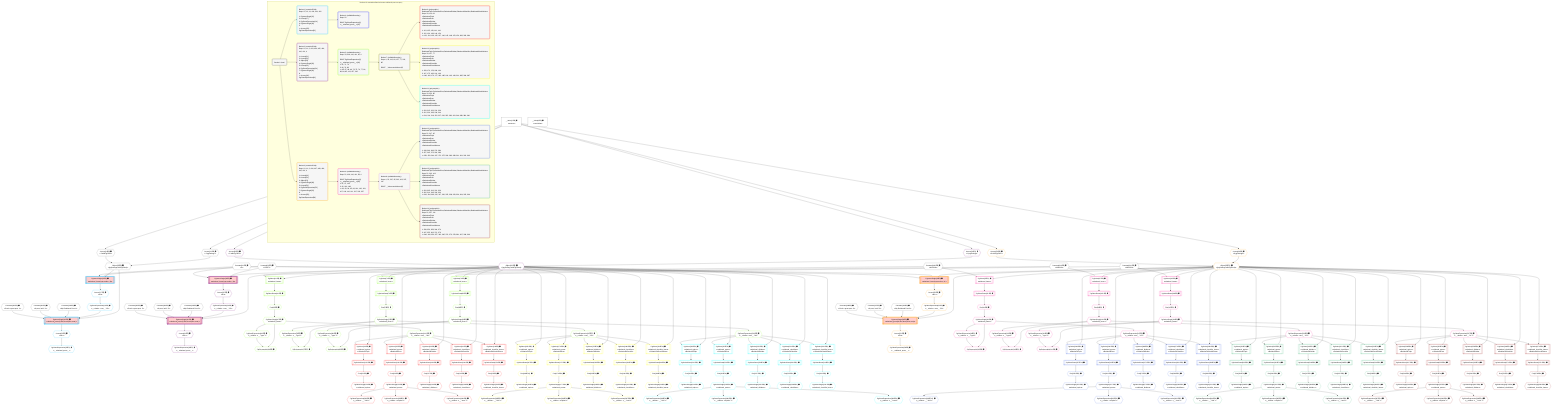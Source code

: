 %%{init: {'themeVariables': { 'fontSize': '12px'}}}%%
graph TD
    classDef path fill:#eee,stroke:#000,color:#000
    classDef plan fill:#fff,stroke-width:1px,color:#000
    classDef itemplan fill:#fff,stroke-width:2px,color:#000
    classDef unbatchedplan fill:#dff,stroke-width:1px,color:#000
    classDef sideeffectplan fill:#fcc,stroke-width:2px,color:#000
    classDef bucket fill:#f6f6f6,color:#000,stroke-width:2px,text-align:left

    subgraph "Buckets for mutations/basics/create-relational-post-no-query"
    Bucket0("Bucket 0 (root)"):::bucket
    Bucket1("Bucket 1 (mutationField)<br />Deps: 15, 10, 11, 400, 401, 402<br /><br />1: PgInsertSingle[12]<br />2: Access[17]<br />3: PgClassExpression[16]<br />4: PgInsertSingle[18]<br />5: <br />ᐳ: Access[23], PgClassExpression[22]"):::bucket
    Bucket2("Bucket 2 (mutationField)<br />Deps: 10, 11, 2, 403, 404, 405, 409, 410, 411, 4<br /><br />1: Access[31]<br />2: Access[32]<br />3: Object[33]<br />4: PgInsertSingle[30]<br />5: Access[35]<br />6: PgClassExpression[34]<br />7: PgInsertSingle[36]<br />8: <br />ᐳ: Access[41], PgClassExpression[40]"):::bucket
    Bucket3("Bucket 3 (mutationField)<br />Deps: 10, 11, 2, 406, 407, 408, 409, 410, 411, 4<br /><br />1: Access[49]<br />2: Access[50]<br />3: Object[51]<br />4: PgInsertSingle[48]<br />5: Access[53]<br />6: PgClassExpression[52]<br />7: PgInsertSingle[54]<br />8: <br />ᐳ: Access[59], PgClassExpression[58]"):::bucket
    Bucket4("Bucket 4 (nullableBoundary)<br />Deps: 22<br /><br />ROOT PgClassExpression{1}ᐸ__relational_posts__ᐳ[22]"):::bucket
    Bucket5("Bucket 5 (nullableBoundary)<br />Deps: 33, 409, 410, 411, 40, 4<br /><br />ROOT PgClassExpression{2}ᐸ__relational_posts__ᐳ[40]<br />1: 61, 71, 79<br />2: 66, 74, 82<br />ᐳ: 65, 67, 68, 69, 73, 75, 76, 77, 81, 83, 84, 85, 112, 157, 202"):::bucket
    Bucket6("Bucket 6 (nullableBoundary)<br />Deps: 51, 409, 410, 411, 58, 4<br /><br />ROOT PgClassExpression{3}ᐸ__relational_posts__ᐳ[58]<br />1: 87, 97, 105<br />2: 92, 100, 108<br />ᐳ: 91, 93, 94, 95, 99, 101, 102, 103, 107, 109, 110, 111, 247, 292, 337"):::bucket
    Bucket7("Bucket 7 (nullableBoundary)<br />Deps: 4, 33, 112, 69, 157, 77, 202, 85<br /><br />ROOT __ValueᐸrootValueᐳ[4]"):::bucket
    Bucket8("Bucket 8 (nullableBoundary)<br />Deps: 4, 51, 247, 95, 292, 103, 337, 111<br /><br />ROOT __ValueᐸrootValueᐳ[4]"):::bucket
    Bucket9("Bucket 9 (polymorphic)<br />RelationalTopic,RelationalPost,RelationalDivider,RelationalChecklist,RelationalChecklistItem<br />Deps: 33, 112, 69<br />ᐳRelationalTopic<br />ᐳRelationalPost<br />ᐳRelationalDivider<br />ᐳRelationalChecklist<br />ᐳRelationalChecklistItem<br /><br />1: 113, 125, 133, 141, 149<br />2: 122, 130, 138, 146, 154<br />ᐳ: 121, 124, 129, 132, 137, 140, 145, 148, 153, 156, 382, 383, 384"):::bucket
    Bucket10("Bucket 10 (polymorphic)<br />RelationalTopic,RelationalPost,RelationalDivider,RelationalChecklist,RelationalChecklistItem<br />Deps: 33, 157, 77<br />ᐳRelationalTopic<br />ᐳRelationalPost<br />ᐳRelationalDivider<br />ᐳRelationalChecklist<br />ᐳRelationalChecklistItem<br /><br />1: 158, 170, 178, 186, 194<br />2: 167, 175, 183, 191, 199<br />ᐳ: 166, 169, 174, 177, 182, 185, 190, 193, 198, 201, 385, 386, 387"):::bucket
    Bucket11("Bucket 11 (polymorphic)<br />RelationalTopic,RelationalPost,RelationalDivider,RelationalChecklist,RelationalChecklistItem<br />Deps: 33, 202, 85<br />ᐳRelationalTopic<br />ᐳRelationalPost<br />ᐳRelationalDivider<br />ᐳRelationalChecklist<br />ᐳRelationalChecklistItem<br /><br />1: 203, 215, 223, 231, 239<br />2: 212, 220, 228, 236, 244<br />ᐳ: 211, 214, 219, 222, 227, 230, 235, 238, 243, 246, 388, 389, 390"):::bucket
    Bucket12("Bucket 12 (polymorphic)<br />RelationalTopic,RelationalPost,RelationalDivider,RelationalChecklist,RelationalChecklistItem<br />Deps: 51, 247, 95<br />ᐳRelationalTopic<br />ᐳRelationalPost<br />ᐳRelationalDivider<br />ᐳRelationalChecklist<br />ᐳRelationalChecklistItem<br /><br />1: 248, 260, 268, 276, 284<br />2: 257, 265, 273, 281, 289<br />ᐳ: 256, 259, 264, 267, 272, 275, 280, 283, 288, 291, 391, 392, 393"):::bucket
    Bucket13("Bucket 13 (polymorphic)<br />RelationalTopic,RelationalPost,RelationalDivider,RelationalChecklist,RelationalChecklistItem<br />Deps: 51, 292, 103<br />ᐳRelationalTopic<br />ᐳRelationalPost<br />ᐳRelationalDivider<br />ᐳRelationalChecklist<br />ᐳRelationalChecklistItem<br /><br />1: 293, 305, 313, 321, 329<br />2: 302, 310, 318, 326, 334<br />ᐳ: 301, 304, 309, 312, 317, 320, 325, 328, 333, 336, 394, 395, 396"):::bucket
    Bucket14("Bucket 14 (polymorphic)<br />RelationalTopic,RelationalPost,RelationalDivider,RelationalChecklist,RelationalChecklistItem<br />Deps: 51, 337, 111<br />ᐳRelationalTopic<br />ᐳRelationalPost<br />ᐳRelationalDivider<br />ᐳRelationalChecklist<br />ᐳRelationalChecklistItem<br /><br />1: 338, 350, 358, 366, 374<br />2: 347, 355, 363, 371, 379<br />ᐳ: 346, 349, 354, 357, 362, 365, 370, 373, 378, 381, 397, 398, 399"):::bucket
    end
    Bucket0 --> Bucket1 & Bucket2 & Bucket3
    Bucket1 --> Bucket4
    Bucket2 --> Bucket5
    Bucket3 --> Bucket6
    Bucket5 --> Bucket7
    Bucket6 --> Bucket8
    Bucket7 --> Bucket9 & Bucket10 & Bucket11
    Bucket8 --> Bucket12 & Bucket13 & Bucket14

    %% plan dependencies
    Object15{{"Object[15∈0] ➊<br />ᐸ{pgSettings,withPgClient}ᐳ"}}:::plan
    Access13{{"Access[13∈0] ➊<br />ᐸ2.pgSettingsᐳ"}}:::plan
    Access14{{"Access[14∈0] ➊<br />ᐸ2.withPgClientᐳ"}}:::plan
    Access13 & Access14 --> Object15
    __Value2["__Value[2∈0] ➊<br />ᐸcontextᐳ"]:::plan
    __Value2 --> Access13
    __Value2 --> Access14
    __Value4["__Value[4∈0] ➊<br />ᐸrootValueᐳ"]:::plan
    Constant10{{"Constant[10∈0] ➊<br />ᐸ'POST'ᐳ"}}:::plan
    Constant11{{"Constant[11∈0] ➊<br />ᐸ2ᐳ"}}:::plan
    Constant400{{"Constant[400∈0] ➊<br />ᐸ'My Relational Post 1'ᐳ"}}:::plan
    Constant401{{"Constant[401∈0] ➊<br />ᐸ'A post, innit? 1'ᐳ"}}:::plan
    Constant402{{"Constant[402∈0] ➊<br />ᐸ'Such a great post. 1'ᐳ"}}:::plan
    Constant403{{"Constant[403∈0] ➊<br />ᐸ'My Relational Post 2'ᐳ"}}:::plan
    Constant404{{"Constant[404∈0] ➊<br />ᐸ'A post, innit? 2'ᐳ"}}:::plan
    Constant405{{"Constant[405∈0] ➊<br />ᐸ'Such a great post. 2'ᐳ"}}:::plan
    Constant406{{"Constant[406∈0] ➊<br />ᐸ'My Relational Post 3'ᐳ"}}:::plan
    Constant407{{"Constant[407∈0] ➊<br />ᐸ'A post, innit? 3'ᐳ"}}:::plan
    Constant408{{"Constant[408∈0] ➊<br />ᐸ'Such a great post. 3'ᐳ"}}:::plan
    Constant409{{"Constant[409∈0] ➊<br />ᐸ1000000ᐳ"}}:::plan
    Constant410{{"Constant[410∈0] ➊<br />ᐸ1000001ᐳ"}}:::plan
    Constant411{{"Constant[411∈0] ➊<br />ᐸ1000002ᐳ"}}:::plan
    PgInsertSingle18[["PgInsertSingle[18∈1] ➊<br />ᐸrelational_posts(id,title,description,note)ᐳ"]]:::sideeffectplan
    PgClassExpression16{{"PgClassExpression[16∈1] ➊<br />ᐸ__relation...ems__.”id”ᐳ"}}:::plan
    Object15 & PgClassExpression16 & Constant400 & Constant401 & Constant402 --> PgInsertSingle18
    PgInsertSingle12[["PgInsertSingle[12∈1] ➊<br />ᐸrelational_items(type,author_id)ᐳ"]]:::sideeffectplan
    Object15 & Constant10 & Constant11 --> PgInsertSingle12
    Access17{{"Access[17∈1] ➊<br />ᐸ12.tᐳ"}}:::plan
    Access17 --> PgClassExpression16
    PgInsertSingle12 --> Access17
    PgClassExpression22{{"PgClassExpression[22∈1] ➊<br />ᐸ__relational_posts__ᐳ"}}:::plan
    Access23{{"Access[23∈1] ➊<br />ᐸ18.tᐳ"}}:::plan
    Access23 --> PgClassExpression22
    PgInsertSingle18 --> Access23
    PgInsertSingle36[["PgInsertSingle[36∈2] ➊<br />ᐸrelational_posts(id,title,description,note)ᐳ"]]:::sideeffectplan
    Object33{{"Object[33∈2] ➊<br />ᐸ{pgSettings,withPgClient}ᐳ"}}:::plan
    PgClassExpression34{{"PgClassExpression[34∈2] ➊<br />ᐸ__relation...ems__.”id”ᐳ"}}:::plan
    Object33 & PgClassExpression34 & Constant403 & Constant404 & Constant405 --> PgInsertSingle36
    PgInsertSingle30[["PgInsertSingle[30∈2] ➊<br />ᐸrelational_items(type,author_id)ᐳ"]]:::sideeffectplan
    Object33 & Constant10 & Constant11 --> PgInsertSingle30
    Access31{{"Access[31∈2] ➊<br />ᐸ2.pgSettingsᐳ"}}:::plan
    Access32{{"Access[32∈2] ➊<br />ᐸ2.withPgClientᐳ"}}:::plan
    Access31 & Access32 --> Object33
    __Value2 --> Access31
    __Value2 --> Access32
    Access35{{"Access[35∈2] ➊<br />ᐸ30.tᐳ"}}:::plan
    Access35 --> PgClassExpression34
    PgInsertSingle30 --> Access35
    PgClassExpression40{{"PgClassExpression[40∈2] ➊<br />ᐸ__relational_posts__ᐳ"}}:::plan
    Access41{{"Access[41∈2] ➊<br />ᐸ36.tᐳ"}}:::plan
    Access41 --> PgClassExpression40
    PgInsertSingle36 --> Access41
    PgSelect61[["PgSelect[61∈5] ➊<br />ᐸrelational_itemsᐳ"]]:::plan
    Object33 & Constant409 --> PgSelect61
    PgPolymorphic69{{"PgPolymorphic[69∈5] ➊"}}:::plan
    PgSelectSingle67{{"PgSelectSingle[67∈5] ➊<br />ᐸrelational_itemsᐳ"}}:::plan
    PgClassExpression68{{"PgClassExpression[68∈5] ➊<br />ᐸ__relation...s__.”type”ᐳ"}}:::plan
    PgSelectSingle67 & PgClassExpression68 --> PgPolymorphic69
    PgSelect71[["PgSelect[71∈5] ➊<br />ᐸrelational_itemsᐳ"]]:::plan
    Object33 & Constant410 --> PgSelect71
    PgPolymorphic77{{"PgPolymorphic[77∈5] ➊"}}:::plan
    PgSelectSingle75{{"PgSelectSingle[75∈5] ➊<br />ᐸrelational_itemsᐳ"}}:::plan
    PgClassExpression76{{"PgClassExpression[76∈5] ➊<br />ᐸ__relation...s__.”type”ᐳ"}}:::plan
    PgSelectSingle75 & PgClassExpression76 --> PgPolymorphic77
    PgSelect79[["PgSelect[79∈5] ➊<br />ᐸrelational_itemsᐳ"]]:::plan
    Object33 & Constant411 --> PgSelect79
    PgPolymorphic85{{"PgPolymorphic[85∈5] ➊"}}:::plan
    PgSelectSingle83{{"PgSelectSingle[83∈5] ➊<br />ᐸrelational_itemsᐳ"}}:::plan
    PgClassExpression84{{"PgClassExpression[84∈5] ➊<br />ᐸ__relation...s__.”type”ᐳ"}}:::plan
    PgSelectSingle83 & PgClassExpression84 --> PgPolymorphic85
    First65{{"First[65∈5] ➊"}}:::plan
    PgSelectRows66[["PgSelectRows[66∈5] ➊"]]:::plan
    PgSelectRows66 --> First65
    PgSelect61 --> PgSelectRows66
    First65 --> PgSelectSingle67
    PgSelectSingle67 --> PgClassExpression68
    First73{{"First[73∈5] ➊"}}:::plan
    PgSelectRows74[["PgSelectRows[74∈5] ➊"]]:::plan
    PgSelectRows74 --> First73
    PgSelect71 --> PgSelectRows74
    First73 --> PgSelectSingle75
    PgSelectSingle75 --> PgClassExpression76
    First81{{"First[81∈5] ➊"}}:::plan
    PgSelectRows82[["PgSelectRows[82∈5] ➊"]]:::plan
    PgSelectRows82 --> First81
    PgSelect79 --> PgSelectRows82
    First81 --> PgSelectSingle83
    PgSelectSingle83 --> PgClassExpression84
    PgClassExpression112{{"PgClassExpression[112∈5] ➊<br />ᐸ__relation...ems__.”id”ᐳ"}}:::plan
    PgSelectSingle67 --> PgClassExpression112
    PgClassExpression157{{"PgClassExpression[157∈5] ➊<br />ᐸ__relation...ems__.”id”ᐳ"}}:::plan
    PgSelectSingle75 --> PgClassExpression157
    PgClassExpression202{{"PgClassExpression[202∈5] ➊<br />ᐸ__relation...ems__.”id”ᐳ"}}:::plan
    PgSelectSingle83 --> PgClassExpression202
    PgSelect113[["PgSelect[113∈9] ➊<br />ᐸrelational_topicsᐳ<br />ᐳRelationalTopic"]]:::plan
    Object33 & PgClassExpression112 --> PgSelect113
    PgSelect125[["PgSelect[125∈9] ➊<br />ᐸrelational_postsᐳ<br />ᐳRelationalPost"]]:::plan
    Object33 & PgClassExpression112 --> PgSelect125
    PgSelect133[["PgSelect[133∈9] ➊<br />ᐸrelational_dividersᐳ<br />ᐳRelationalDivider"]]:::plan
    Object33 & PgClassExpression112 --> PgSelect133
    PgSelect141[["PgSelect[141∈9] ➊<br />ᐸrelational_checklistsᐳ<br />ᐳRelationalChecklist"]]:::plan
    Object33 & PgClassExpression112 --> PgSelect141
    PgSelect149[["PgSelect[149∈9] ➊<br />ᐸrelational_checklist_itemsᐳ<br />ᐳRelationalChecklistItem"]]:::plan
    Object33 & PgClassExpression112 --> PgSelect149
    First121{{"First[121∈9] ➊^"}}:::plan
    PgSelectRows122[["PgSelectRows[122∈9] ➊^"]]:::plan
    PgSelectRows122 --> First121
    PgSelect113 --> PgSelectRows122
    PgSelectSingle124{{"PgSelectSingle[124∈9] ➊^<br />ᐸrelational_topicsᐳ"}}:::plan
    First121 --> PgSelectSingle124
    First129{{"First[129∈9] ➊^"}}:::plan
    PgSelectRows130[["PgSelectRows[130∈9] ➊^"]]:::plan
    PgSelectRows130 --> First129
    PgSelect125 --> PgSelectRows130
    PgSelectSingle132{{"PgSelectSingle[132∈9] ➊^<br />ᐸrelational_postsᐳ"}}:::plan
    First129 --> PgSelectSingle132
    First137{{"First[137∈9] ➊^"}}:::plan
    PgSelectRows138[["PgSelectRows[138∈9] ➊^"]]:::plan
    PgSelectRows138 --> First137
    PgSelect133 --> PgSelectRows138
    PgSelectSingle140{{"PgSelectSingle[140∈9] ➊^<br />ᐸrelational_dividersᐳ"}}:::plan
    First137 --> PgSelectSingle140
    First145{{"First[145∈9] ➊^"}}:::plan
    PgSelectRows146[["PgSelectRows[146∈9] ➊^"]]:::plan
    PgSelectRows146 --> First145
    PgSelect141 --> PgSelectRows146
    PgSelectSingle148{{"PgSelectSingle[148∈9] ➊^<br />ᐸrelational_checklistsᐳ"}}:::plan
    First145 --> PgSelectSingle148
    First153{{"First[153∈9] ➊^"}}:::plan
    PgSelectRows154[["PgSelectRows[154∈9] ➊^"]]:::plan
    PgSelectRows154 --> First153
    PgSelect149 --> PgSelectRows154
    PgSelectSingle156{{"PgSelectSingle[156∈9] ➊^<br />ᐸrelational_checklist_itemsᐳ"}}:::plan
    First153 --> PgSelectSingle156
    PgClassExpression382{{"PgClassExpression[382∈9] ➊^<br />ᐸ__relation...__.”title”ᐳ"}}:::plan
    PgSelectSingle132 --> PgClassExpression382
    PgClassExpression383{{"PgClassExpression[383∈9] ➊^<br />ᐸ__relation...scription”ᐳ"}}:::plan
    PgSelectSingle132 --> PgClassExpression383
    PgClassExpression384{{"PgClassExpression[384∈9] ➊^<br />ᐸ__relation...s__.”note”ᐳ"}}:::plan
    PgSelectSingle132 --> PgClassExpression384
    PgSelect158[["PgSelect[158∈10] ➊<br />ᐸrelational_topicsᐳ<br />ᐳRelationalTopic"]]:::plan
    Object33 & PgClassExpression157 --> PgSelect158
    PgSelect170[["PgSelect[170∈10] ➊<br />ᐸrelational_postsᐳ<br />ᐳRelationalPost"]]:::plan
    Object33 & PgClassExpression157 --> PgSelect170
    PgSelect178[["PgSelect[178∈10] ➊<br />ᐸrelational_dividersᐳ<br />ᐳRelationalDivider"]]:::plan
    Object33 & PgClassExpression157 --> PgSelect178
    PgSelect186[["PgSelect[186∈10] ➊<br />ᐸrelational_checklistsᐳ<br />ᐳRelationalChecklist"]]:::plan
    Object33 & PgClassExpression157 --> PgSelect186
    PgSelect194[["PgSelect[194∈10] ➊<br />ᐸrelational_checklist_itemsᐳ<br />ᐳRelationalChecklistItem"]]:::plan
    Object33 & PgClassExpression157 --> PgSelect194
    First166{{"First[166∈10] ➊^"}}:::plan
    PgSelectRows167[["PgSelectRows[167∈10] ➊^"]]:::plan
    PgSelectRows167 --> First166
    PgSelect158 --> PgSelectRows167
    PgSelectSingle169{{"PgSelectSingle[169∈10] ➊^<br />ᐸrelational_topicsᐳ"}}:::plan
    First166 --> PgSelectSingle169
    First174{{"First[174∈10] ➊^"}}:::plan
    PgSelectRows175[["PgSelectRows[175∈10] ➊^"]]:::plan
    PgSelectRows175 --> First174
    PgSelect170 --> PgSelectRows175
    PgSelectSingle177{{"PgSelectSingle[177∈10] ➊^<br />ᐸrelational_postsᐳ"}}:::plan
    First174 --> PgSelectSingle177
    First182{{"First[182∈10] ➊^"}}:::plan
    PgSelectRows183[["PgSelectRows[183∈10] ➊^"]]:::plan
    PgSelectRows183 --> First182
    PgSelect178 --> PgSelectRows183
    PgSelectSingle185{{"PgSelectSingle[185∈10] ➊^<br />ᐸrelational_dividersᐳ"}}:::plan
    First182 --> PgSelectSingle185
    First190{{"First[190∈10] ➊^"}}:::plan
    PgSelectRows191[["PgSelectRows[191∈10] ➊^"]]:::plan
    PgSelectRows191 --> First190
    PgSelect186 --> PgSelectRows191
    PgSelectSingle193{{"PgSelectSingle[193∈10] ➊^<br />ᐸrelational_checklistsᐳ"}}:::plan
    First190 --> PgSelectSingle193
    First198{{"First[198∈10] ➊^"}}:::plan
    PgSelectRows199[["PgSelectRows[199∈10] ➊^"]]:::plan
    PgSelectRows199 --> First198
    PgSelect194 --> PgSelectRows199
    PgSelectSingle201{{"PgSelectSingle[201∈10] ➊^<br />ᐸrelational_checklist_itemsᐳ"}}:::plan
    First198 --> PgSelectSingle201
    PgClassExpression385{{"PgClassExpression[385∈10] ➊^<br />ᐸ__relation...__.”title”ᐳ"}}:::plan
    PgSelectSingle177 --> PgClassExpression385
    PgClassExpression386{{"PgClassExpression[386∈10] ➊^<br />ᐸ__relation...scription”ᐳ"}}:::plan
    PgSelectSingle177 --> PgClassExpression386
    PgClassExpression387{{"PgClassExpression[387∈10] ➊^<br />ᐸ__relation...s__.”note”ᐳ"}}:::plan
    PgSelectSingle177 --> PgClassExpression387
    PgSelect203[["PgSelect[203∈11] ➊<br />ᐸrelational_topicsᐳ<br />ᐳRelationalTopic"]]:::plan
    Object33 & PgClassExpression202 --> PgSelect203
    PgSelect215[["PgSelect[215∈11] ➊<br />ᐸrelational_postsᐳ<br />ᐳRelationalPost"]]:::plan
    Object33 & PgClassExpression202 --> PgSelect215
    PgSelect223[["PgSelect[223∈11] ➊<br />ᐸrelational_dividersᐳ<br />ᐳRelationalDivider"]]:::plan
    Object33 & PgClassExpression202 --> PgSelect223
    PgSelect231[["PgSelect[231∈11] ➊<br />ᐸrelational_checklistsᐳ<br />ᐳRelationalChecklist"]]:::plan
    Object33 & PgClassExpression202 --> PgSelect231
    PgSelect239[["PgSelect[239∈11] ➊<br />ᐸrelational_checklist_itemsᐳ<br />ᐳRelationalChecklistItem"]]:::plan
    Object33 & PgClassExpression202 --> PgSelect239
    First211{{"First[211∈11] ➊^"}}:::plan
    PgSelectRows212[["PgSelectRows[212∈11] ➊^"]]:::plan
    PgSelectRows212 --> First211
    PgSelect203 --> PgSelectRows212
    PgSelectSingle214{{"PgSelectSingle[214∈11] ➊^<br />ᐸrelational_topicsᐳ"}}:::plan
    First211 --> PgSelectSingle214
    First219{{"First[219∈11] ➊^"}}:::plan
    PgSelectRows220[["PgSelectRows[220∈11] ➊^"]]:::plan
    PgSelectRows220 --> First219
    PgSelect215 --> PgSelectRows220
    PgSelectSingle222{{"PgSelectSingle[222∈11] ➊^<br />ᐸrelational_postsᐳ"}}:::plan
    First219 --> PgSelectSingle222
    First227{{"First[227∈11] ➊^"}}:::plan
    PgSelectRows228[["PgSelectRows[228∈11] ➊^"]]:::plan
    PgSelectRows228 --> First227
    PgSelect223 --> PgSelectRows228
    PgSelectSingle230{{"PgSelectSingle[230∈11] ➊^<br />ᐸrelational_dividersᐳ"}}:::plan
    First227 --> PgSelectSingle230
    First235{{"First[235∈11] ➊^"}}:::plan
    PgSelectRows236[["PgSelectRows[236∈11] ➊^"]]:::plan
    PgSelectRows236 --> First235
    PgSelect231 --> PgSelectRows236
    PgSelectSingle238{{"PgSelectSingle[238∈11] ➊^<br />ᐸrelational_checklistsᐳ"}}:::plan
    First235 --> PgSelectSingle238
    First243{{"First[243∈11] ➊^"}}:::plan
    PgSelectRows244[["PgSelectRows[244∈11] ➊^"]]:::plan
    PgSelectRows244 --> First243
    PgSelect239 --> PgSelectRows244
    PgSelectSingle246{{"PgSelectSingle[246∈11] ➊^<br />ᐸrelational_checklist_itemsᐳ"}}:::plan
    First243 --> PgSelectSingle246
    PgClassExpression388{{"PgClassExpression[388∈11] ➊^<br />ᐸ__relation...__.”title”ᐳ"}}:::plan
    PgSelectSingle222 --> PgClassExpression388
    PgClassExpression389{{"PgClassExpression[389∈11] ➊^<br />ᐸ__relation...scription”ᐳ"}}:::plan
    PgSelectSingle222 --> PgClassExpression389
    PgClassExpression390{{"PgClassExpression[390∈11] ➊^<br />ᐸ__relation...s__.”note”ᐳ"}}:::plan
    PgSelectSingle222 --> PgClassExpression390
    PgInsertSingle54[["PgInsertSingle[54∈3] ➊<br />ᐸrelational_posts(id,title,description,note)ᐳ"]]:::sideeffectplan
    Object51{{"Object[51∈3] ➊<br />ᐸ{pgSettings,withPgClient}ᐳ"}}:::plan
    PgClassExpression52{{"PgClassExpression[52∈3] ➊<br />ᐸ__relation...ems__.”id”ᐳ"}}:::plan
    Object51 & PgClassExpression52 & Constant406 & Constant407 & Constant408 --> PgInsertSingle54
    PgInsertSingle48[["PgInsertSingle[48∈3] ➊<br />ᐸrelational_items(type,author_id)ᐳ"]]:::sideeffectplan
    Object51 & Constant10 & Constant11 --> PgInsertSingle48
    Access49{{"Access[49∈3] ➊<br />ᐸ2.pgSettingsᐳ"}}:::plan
    Access50{{"Access[50∈3] ➊<br />ᐸ2.withPgClientᐳ"}}:::plan
    Access49 & Access50 --> Object51
    __Value2 --> Access49
    __Value2 --> Access50
    Access53{{"Access[53∈3] ➊<br />ᐸ48.tᐳ"}}:::plan
    Access53 --> PgClassExpression52
    PgInsertSingle48 --> Access53
    PgClassExpression58{{"PgClassExpression[58∈3] ➊<br />ᐸ__relational_posts__ᐳ"}}:::plan
    Access59{{"Access[59∈3] ➊<br />ᐸ54.tᐳ"}}:::plan
    Access59 --> PgClassExpression58
    PgInsertSingle54 --> Access59
    PgSelect87[["PgSelect[87∈6] ➊<br />ᐸrelational_itemsᐳ"]]:::plan
    Object51 & Constant409 --> PgSelect87
    PgPolymorphic95{{"PgPolymorphic[95∈6] ➊"}}:::plan
    PgSelectSingle93{{"PgSelectSingle[93∈6] ➊<br />ᐸrelational_itemsᐳ"}}:::plan
    PgClassExpression94{{"PgClassExpression[94∈6] ➊<br />ᐸ__relation...s__.”type”ᐳ"}}:::plan
    PgSelectSingle93 & PgClassExpression94 --> PgPolymorphic95
    PgSelect97[["PgSelect[97∈6] ➊<br />ᐸrelational_itemsᐳ"]]:::plan
    Object51 & Constant410 --> PgSelect97
    PgPolymorphic103{{"PgPolymorphic[103∈6] ➊"}}:::plan
    PgSelectSingle101{{"PgSelectSingle[101∈6] ➊<br />ᐸrelational_itemsᐳ"}}:::plan
    PgClassExpression102{{"PgClassExpression[102∈6] ➊<br />ᐸ__relation...s__.”type”ᐳ"}}:::plan
    PgSelectSingle101 & PgClassExpression102 --> PgPolymorphic103
    PgSelect105[["PgSelect[105∈6] ➊<br />ᐸrelational_itemsᐳ"]]:::plan
    Object51 & Constant411 --> PgSelect105
    PgPolymorphic111{{"PgPolymorphic[111∈6] ➊"}}:::plan
    PgSelectSingle109{{"PgSelectSingle[109∈6] ➊<br />ᐸrelational_itemsᐳ"}}:::plan
    PgClassExpression110{{"PgClassExpression[110∈6] ➊<br />ᐸ__relation...s__.”type”ᐳ"}}:::plan
    PgSelectSingle109 & PgClassExpression110 --> PgPolymorphic111
    First91{{"First[91∈6] ➊"}}:::plan
    PgSelectRows92[["PgSelectRows[92∈6] ➊"]]:::plan
    PgSelectRows92 --> First91
    PgSelect87 --> PgSelectRows92
    First91 --> PgSelectSingle93
    PgSelectSingle93 --> PgClassExpression94
    First99{{"First[99∈6] ➊"}}:::plan
    PgSelectRows100[["PgSelectRows[100∈6] ➊"]]:::plan
    PgSelectRows100 --> First99
    PgSelect97 --> PgSelectRows100
    First99 --> PgSelectSingle101
    PgSelectSingle101 --> PgClassExpression102
    First107{{"First[107∈6] ➊"}}:::plan
    PgSelectRows108[["PgSelectRows[108∈6] ➊"]]:::plan
    PgSelectRows108 --> First107
    PgSelect105 --> PgSelectRows108
    First107 --> PgSelectSingle109
    PgSelectSingle109 --> PgClassExpression110
    PgClassExpression247{{"PgClassExpression[247∈6] ➊<br />ᐸ__relation...ems__.”id”ᐳ"}}:::plan
    PgSelectSingle93 --> PgClassExpression247
    PgClassExpression292{{"PgClassExpression[292∈6] ➊<br />ᐸ__relation...ems__.”id”ᐳ"}}:::plan
    PgSelectSingle101 --> PgClassExpression292
    PgClassExpression337{{"PgClassExpression[337∈6] ➊<br />ᐸ__relation...ems__.”id”ᐳ"}}:::plan
    PgSelectSingle109 --> PgClassExpression337
    PgSelect248[["PgSelect[248∈12] ➊<br />ᐸrelational_topicsᐳ<br />ᐳRelationalTopic"]]:::plan
    Object51 & PgClassExpression247 --> PgSelect248
    PgSelect260[["PgSelect[260∈12] ➊<br />ᐸrelational_postsᐳ<br />ᐳRelationalPost"]]:::plan
    Object51 & PgClassExpression247 --> PgSelect260
    PgSelect268[["PgSelect[268∈12] ➊<br />ᐸrelational_dividersᐳ<br />ᐳRelationalDivider"]]:::plan
    Object51 & PgClassExpression247 --> PgSelect268
    PgSelect276[["PgSelect[276∈12] ➊<br />ᐸrelational_checklistsᐳ<br />ᐳRelationalChecklist"]]:::plan
    Object51 & PgClassExpression247 --> PgSelect276
    PgSelect284[["PgSelect[284∈12] ➊<br />ᐸrelational_checklist_itemsᐳ<br />ᐳRelationalChecklistItem"]]:::plan
    Object51 & PgClassExpression247 --> PgSelect284
    First256{{"First[256∈12] ➊^"}}:::plan
    PgSelectRows257[["PgSelectRows[257∈12] ➊^"]]:::plan
    PgSelectRows257 --> First256
    PgSelect248 --> PgSelectRows257
    PgSelectSingle259{{"PgSelectSingle[259∈12] ➊^<br />ᐸrelational_topicsᐳ"}}:::plan
    First256 --> PgSelectSingle259
    First264{{"First[264∈12] ➊^"}}:::plan
    PgSelectRows265[["PgSelectRows[265∈12] ➊^"]]:::plan
    PgSelectRows265 --> First264
    PgSelect260 --> PgSelectRows265
    PgSelectSingle267{{"PgSelectSingle[267∈12] ➊^<br />ᐸrelational_postsᐳ"}}:::plan
    First264 --> PgSelectSingle267
    First272{{"First[272∈12] ➊^"}}:::plan
    PgSelectRows273[["PgSelectRows[273∈12] ➊^"]]:::plan
    PgSelectRows273 --> First272
    PgSelect268 --> PgSelectRows273
    PgSelectSingle275{{"PgSelectSingle[275∈12] ➊^<br />ᐸrelational_dividersᐳ"}}:::plan
    First272 --> PgSelectSingle275
    First280{{"First[280∈12] ➊^"}}:::plan
    PgSelectRows281[["PgSelectRows[281∈12] ➊^"]]:::plan
    PgSelectRows281 --> First280
    PgSelect276 --> PgSelectRows281
    PgSelectSingle283{{"PgSelectSingle[283∈12] ➊^<br />ᐸrelational_checklistsᐳ"}}:::plan
    First280 --> PgSelectSingle283
    First288{{"First[288∈12] ➊^"}}:::plan
    PgSelectRows289[["PgSelectRows[289∈12] ➊^"]]:::plan
    PgSelectRows289 --> First288
    PgSelect284 --> PgSelectRows289
    PgSelectSingle291{{"PgSelectSingle[291∈12] ➊^<br />ᐸrelational_checklist_itemsᐳ"}}:::plan
    First288 --> PgSelectSingle291
    PgClassExpression391{{"PgClassExpression[391∈12] ➊^<br />ᐸ__relation...__.”title”ᐳ"}}:::plan
    PgSelectSingle267 --> PgClassExpression391
    PgClassExpression392{{"PgClassExpression[392∈12] ➊^<br />ᐸ__relation...scription”ᐳ"}}:::plan
    PgSelectSingle267 --> PgClassExpression392
    PgClassExpression393{{"PgClassExpression[393∈12] ➊^<br />ᐸ__relation...s__.”note”ᐳ"}}:::plan
    PgSelectSingle267 --> PgClassExpression393
    PgSelect293[["PgSelect[293∈13] ➊<br />ᐸrelational_topicsᐳ<br />ᐳRelationalTopic"]]:::plan
    Object51 & PgClassExpression292 --> PgSelect293
    PgSelect305[["PgSelect[305∈13] ➊<br />ᐸrelational_postsᐳ<br />ᐳRelationalPost"]]:::plan
    Object51 & PgClassExpression292 --> PgSelect305
    PgSelect313[["PgSelect[313∈13] ➊<br />ᐸrelational_dividersᐳ<br />ᐳRelationalDivider"]]:::plan
    Object51 & PgClassExpression292 --> PgSelect313
    PgSelect321[["PgSelect[321∈13] ➊<br />ᐸrelational_checklistsᐳ<br />ᐳRelationalChecklist"]]:::plan
    Object51 & PgClassExpression292 --> PgSelect321
    PgSelect329[["PgSelect[329∈13] ➊<br />ᐸrelational_checklist_itemsᐳ<br />ᐳRelationalChecklistItem"]]:::plan
    Object51 & PgClassExpression292 --> PgSelect329
    First301{{"First[301∈13] ➊^"}}:::plan
    PgSelectRows302[["PgSelectRows[302∈13] ➊^"]]:::plan
    PgSelectRows302 --> First301
    PgSelect293 --> PgSelectRows302
    PgSelectSingle304{{"PgSelectSingle[304∈13] ➊^<br />ᐸrelational_topicsᐳ"}}:::plan
    First301 --> PgSelectSingle304
    First309{{"First[309∈13] ➊^"}}:::plan
    PgSelectRows310[["PgSelectRows[310∈13] ➊^"]]:::plan
    PgSelectRows310 --> First309
    PgSelect305 --> PgSelectRows310
    PgSelectSingle312{{"PgSelectSingle[312∈13] ➊^<br />ᐸrelational_postsᐳ"}}:::plan
    First309 --> PgSelectSingle312
    First317{{"First[317∈13] ➊^"}}:::plan
    PgSelectRows318[["PgSelectRows[318∈13] ➊^"]]:::plan
    PgSelectRows318 --> First317
    PgSelect313 --> PgSelectRows318
    PgSelectSingle320{{"PgSelectSingle[320∈13] ➊^<br />ᐸrelational_dividersᐳ"}}:::plan
    First317 --> PgSelectSingle320
    First325{{"First[325∈13] ➊^"}}:::plan
    PgSelectRows326[["PgSelectRows[326∈13] ➊^"]]:::plan
    PgSelectRows326 --> First325
    PgSelect321 --> PgSelectRows326
    PgSelectSingle328{{"PgSelectSingle[328∈13] ➊^<br />ᐸrelational_checklistsᐳ"}}:::plan
    First325 --> PgSelectSingle328
    First333{{"First[333∈13] ➊^"}}:::plan
    PgSelectRows334[["PgSelectRows[334∈13] ➊^"]]:::plan
    PgSelectRows334 --> First333
    PgSelect329 --> PgSelectRows334
    PgSelectSingle336{{"PgSelectSingle[336∈13] ➊^<br />ᐸrelational_checklist_itemsᐳ"}}:::plan
    First333 --> PgSelectSingle336
    PgClassExpression394{{"PgClassExpression[394∈13] ➊^<br />ᐸ__relation...__.”title”ᐳ"}}:::plan
    PgSelectSingle312 --> PgClassExpression394
    PgClassExpression395{{"PgClassExpression[395∈13] ➊^<br />ᐸ__relation...scription”ᐳ"}}:::plan
    PgSelectSingle312 --> PgClassExpression395
    PgClassExpression396{{"PgClassExpression[396∈13] ➊^<br />ᐸ__relation...s__.”note”ᐳ"}}:::plan
    PgSelectSingle312 --> PgClassExpression396
    PgSelect338[["PgSelect[338∈14] ➊<br />ᐸrelational_topicsᐳ<br />ᐳRelationalTopic"]]:::plan
    Object51 & PgClassExpression337 --> PgSelect338
    PgSelect350[["PgSelect[350∈14] ➊<br />ᐸrelational_postsᐳ<br />ᐳRelationalPost"]]:::plan
    Object51 & PgClassExpression337 --> PgSelect350
    PgSelect358[["PgSelect[358∈14] ➊<br />ᐸrelational_dividersᐳ<br />ᐳRelationalDivider"]]:::plan
    Object51 & PgClassExpression337 --> PgSelect358
    PgSelect366[["PgSelect[366∈14] ➊<br />ᐸrelational_checklistsᐳ<br />ᐳRelationalChecklist"]]:::plan
    Object51 & PgClassExpression337 --> PgSelect366
    PgSelect374[["PgSelect[374∈14] ➊<br />ᐸrelational_checklist_itemsᐳ<br />ᐳRelationalChecklistItem"]]:::plan
    Object51 & PgClassExpression337 --> PgSelect374
    First346{{"First[346∈14] ➊^"}}:::plan
    PgSelectRows347[["PgSelectRows[347∈14] ➊^"]]:::plan
    PgSelectRows347 --> First346
    PgSelect338 --> PgSelectRows347
    PgSelectSingle349{{"PgSelectSingle[349∈14] ➊^<br />ᐸrelational_topicsᐳ"}}:::plan
    First346 --> PgSelectSingle349
    First354{{"First[354∈14] ➊^"}}:::plan
    PgSelectRows355[["PgSelectRows[355∈14] ➊^"]]:::plan
    PgSelectRows355 --> First354
    PgSelect350 --> PgSelectRows355
    PgSelectSingle357{{"PgSelectSingle[357∈14] ➊^<br />ᐸrelational_postsᐳ"}}:::plan
    First354 --> PgSelectSingle357
    First362{{"First[362∈14] ➊^"}}:::plan
    PgSelectRows363[["PgSelectRows[363∈14] ➊^"]]:::plan
    PgSelectRows363 --> First362
    PgSelect358 --> PgSelectRows363
    PgSelectSingle365{{"PgSelectSingle[365∈14] ➊^<br />ᐸrelational_dividersᐳ"}}:::plan
    First362 --> PgSelectSingle365
    First370{{"First[370∈14] ➊^"}}:::plan
    PgSelectRows371[["PgSelectRows[371∈14] ➊^"]]:::plan
    PgSelectRows371 --> First370
    PgSelect366 --> PgSelectRows371
    PgSelectSingle373{{"PgSelectSingle[373∈14] ➊^<br />ᐸrelational_checklistsᐳ"}}:::plan
    First370 --> PgSelectSingle373
    First378{{"First[378∈14] ➊^"}}:::plan
    PgSelectRows379[["PgSelectRows[379∈14] ➊^"]]:::plan
    PgSelectRows379 --> First378
    PgSelect374 --> PgSelectRows379
    PgSelectSingle381{{"PgSelectSingle[381∈14] ➊^<br />ᐸrelational_checklist_itemsᐳ"}}:::plan
    First378 --> PgSelectSingle381
    PgClassExpression397{{"PgClassExpression[397∈14] ➊^<br />ᐸ__relation...__.”title”ᐳ"}}:::plan
    PgSelectSingle357 --> PgClassExpression397
    PgClassExpression398{{"PgClassExpression[398∈14] ➊^<br />ᐸ__relation...scription”ᐳ"}}:::plan
    PgSelectSingle357 --> PgClassExpression398
    PgClassExpression399{{"PgClassExpression[399∈14] ➊^<br />ᐸ__relation...s__.”note”ᐳ"}}:::plan
    PgSelectSingle357 --> PgClassExpression399

    %% define steps
    classDef bucket0 stroke:#696969
    class Bucket0,__Value2,__Value4,Constant10,Constant11,Access13,Access14,Object15,Constant400,Constant401,Constant402,Constant403,Constant404,Constant405,Constant406,Constant407,Constant408,Constant409,Constant410,Constant411 bucket0
    classDef bucket1 stroke:#00bfff
    class Bucket1,PgInsertSingle12,PgClassExpression16,Access17,PgInsertSingle18,PgClassExpression22,Access23 bucket1
    classDef bucket2 stroke:#7f007f
    class Bucket2,PgInsertSingle30,Access31,Access32,Object33,PgClassExpression34,Access35,PgInsertSingle36,PgClassExpression40,Access41 bucket2
    classDef bucket3 stroke:#ffa500
    class Bucket3,PgInsertSingle48,Access49,Access50,Object51,PgClassExpression52,Access53,PgInsertSingle54,PgClassExpression58,Access59 bucket3
    classDef bucket4 stroke:#0000ff
    class Bucket4 bucket4
    classDef bucket5 stroke:#7fff00
    class Bucket5,PgSelect61,First65,PgSelectRows66,PgSelectSingle67,PgClassExpression68,PgPolymorphic69,PgSelect71,First73,PgSelectRows74,PgSelectSingle75,PgClassExpression76,PgPolymorphic77,PgSelect79,First81,PgSelectRows82,PgSelectSingle83,PgClassExpression84,PgPolymorphic85,PgClassExpression112,PgClassExpression157,PgClassExpression202 bucket5
    classDef bucket6 stroke:#ff1493
    class Bucket6,PgSelect87,First91,PgSelectRows92,PgSelectSingle93,PgClassExpression94,PgPolymorphic95,PgSelect97,First99,PgSelectRows100,PgSelectSingle101,PgClassExpression102,PgPolymorphic103,PgSelect105,First107,PgSelectRows108,PgSelectSingle109,PgClassExpression110,PgPolymorphic111,PgClassExpression247,PgClassExpression292,PgClassExpression337 bucket6
    classDef bucket7 stroke:#808000
    class Bucket7 bucket7
    classDef bucket8 stroke:#dda0dd
    class Bucket8 bucket8
    classDef bucket9 stroke:#ff0000
    class Bucket9,PgSelect113,First121,PgSelectRows122,PgSelectSingle124,PgSelect125,First129,PgSelectRows130,PgSelectSingle132,PgSelect133,First137,PgSelectRows138,PgSelectSingle140,PgSelect141,First145,PgSelectRows146,PgSelectSingle148,PgSelect149,First153,PgSelectRows154,PgSelectSingle156,PgClassExpression382,PgClassExpression383,PgClassExpression384 bucket9
    classDef bucket10 stroke:#ffff00
    class Bucket10,PgSelect158,First166,PgSelectRows167,PgSelectSingle169,PgSelect170,First174,PgSelectRows175,PgSelectSingle177,PgSelect178,First182,PgSelectRows183,PgSelectSingle185,PgSelect186,First190,PgSelectRows191,PgSelectSingle193,PgSelect194,First198,PgSelectRows199,PgSelectSingle201,PgClassExpression385,PgClassExpression386,PgClassExpression387 bucket10
    classDef bucket11 stroke:#00ffff
    class Bucket11,PgSelect203,First211,PgSelectRows212,PgSelectSingle214,PgSelect215,First219,PgSelectRows220,PgSelectSingle222,PgSelect223,First227,PgSelectRows228,PgSelectSingle230,PgSelect231,First235,PgSelectRows236,PgSelectSingle238,PgSelect239,First243,PgSelectRows244,PgSelectSingle246,PgClassExpression388,PgClassExpression389,PgClassExpression390 bucket11
    classDef bucket12 stroke:#4169e1
    class Bucket12,PgSelect248,First256,PgSelectRows257,PgSelectSingle259,PgSelect260,First264,PgSelectRows265,PgSelectSingle267,PgSelect268,First272,PgSelectRows273,PgSelectSingle275,PgSelect276,First280,PgSelectRows281,PgSelectSingle283,PgSelect284,First288,PgSelectRows289,PgSelectSingle291,PgClassExpression391,PgClassExpression392,PgClassExpression393 bucket12
    classDef bucket13 stroke:#3cb371
    class Bucket13,PgSelect293,First301,PgSelectRows302,PgSelectSingle304,PgSelect305,First309,PgSelectRows310,PgSelectSingle312,PgSelect313,First317,PgSelectRows318,PgSelectSingle320,PgSelect321,First325,PgSelectRows326,PgSelectSingle328,PgSelect329,First333,PgSelectRows334,PgSelectSingle336,PgClassExpression394,PgClassExpression395,PgClassExpression396 bucket13
    classDef bucket14 stroke:#a52a2a
    class Bucket14,PgSelect338,First346,PgSelectRows347,PgSelectSingle349,PgSelect350,First354,PgSelectRows355,PgSelectSingle357,PgSelect358,First362,PgSelectRows363,PgSelectSingle365,PgSelect366,First370,PgSelectRows371,PgSelectSingle373,PgSelect374,First378,PgSelectRows379,PgSelectSingle381,PgClassExpression397,PgClassExpression398,PgClassExpression399 bucket14